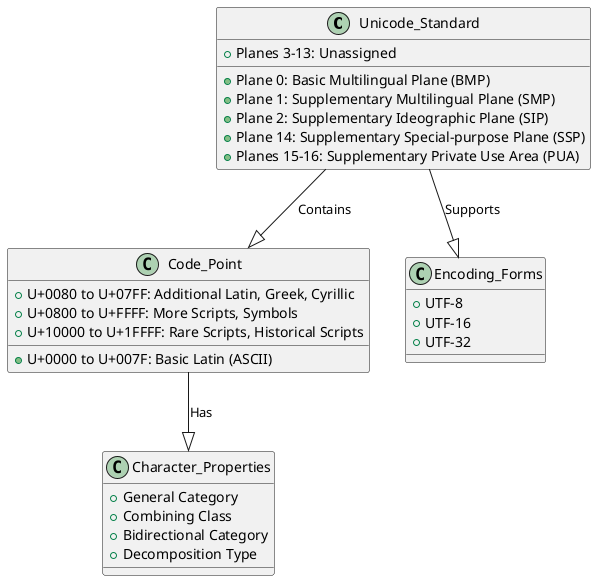 @startuml
!define RECTANGLE class

RECTANGLE Unicode_Standard {
  +Plane 0: Basic Multilingual Plane (BMP)
  +Plane 1: Supplementary Multilingual Plane (SMP)
  +Plane 2: Supplementary Ideographic Plane (SIP)
  +Planes 3-13: Unassigned
  +Plane 14: Supplementary Special-purpose Plane (SSP)
  +Planes 15-16: Supplementary Private Use Area (PUA)
}

RECTANGLE Code_Point {
  +U+0000 to U+007F: Basic Latin (ASCII)
  +U+0080 to U+07FF: Additional Latin, Greek, Cyrillic
  +U+0800 to U+FFFF: More Scripts, Symbols
  +U+10000 to U+1FFFF: Rare Scripts, Historical Scripts
}

RECTANGLE Character_Properties {
  +General Category
  +Combining Class
  +Bidirectional Category
  +Decomposition Type
}

RECTANGLE Encoding_Forms {
  +UTF-8
  +UTF-16
  +UTF-32
}

Unicode_Standard -down-|> Code_Point : Contains
Code_Point -down-|> Character_Properties : Has
Unicode_Standard -down-|> Encoding_Forms : Supports

@enduml
